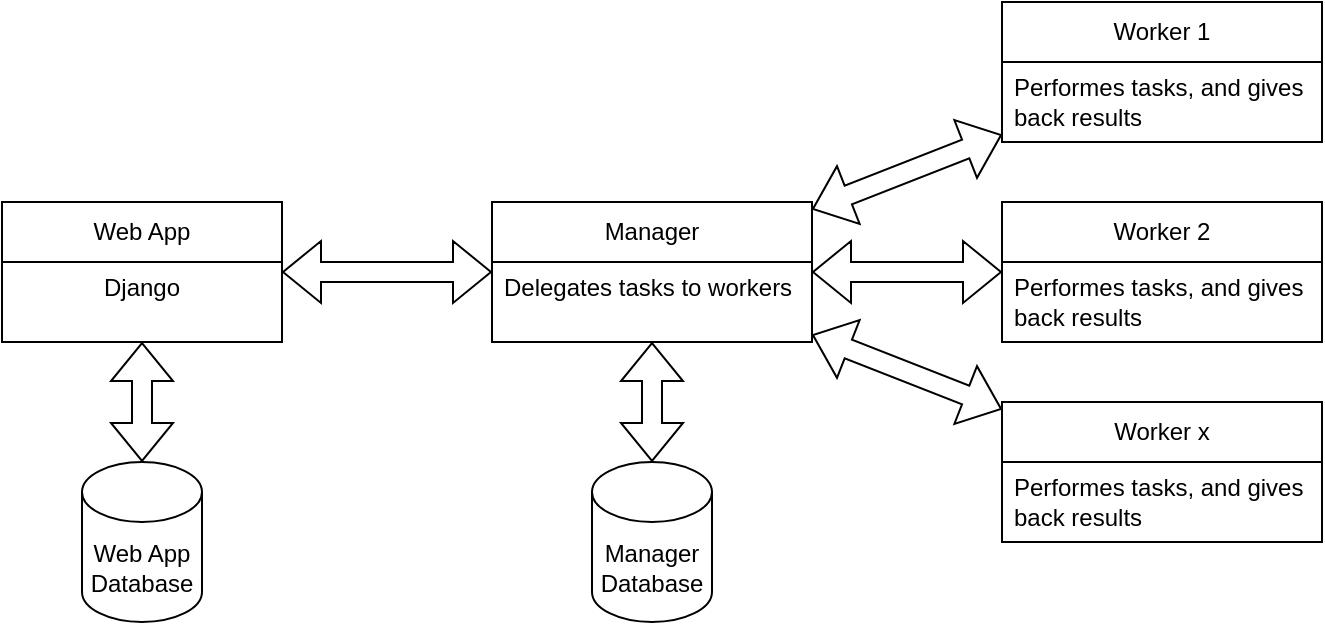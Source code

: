 <mxfile version="22.0.6" type="device">
  <diagram name="Strona-1" id="b2pVAvS2i_KpbfSIQ8U4">
    <mxGraphModel dx="984" dy="554" grid="1" gridSize="10" guides="1" tooltips="1" connect="1" arrows="1" fold="1" page="1" pageScale="1" pageWidth="827" pageHeight="1169" math="0" shadow="0">
      <root>
        <mxCell id="0" />
        <mxCell id="1" parent="0" />
        <mxCell id="rLsBFDECa4CUqHuQ4ZV_-3" value="Web App" style="swimlane;fontStyle=0;childLayout=stackLayout;horizontal=1;startSize=30;horizontalStack=0;resizeParent=1;resizeParentMax=0;resizeLast=0;collapsible=1;marginBottom=0;whiteSpace=wrap;html=1;" vertex="1" parent="1">
          <mxGeometry x="70" y="230" width="140" height="70" as="geometry" />
        </mxCell>
        <mxCell id="rLsBFDECa4CUqHuQ4ZV_-4" value="&lt;div align=&quot;left&quot;&gt;Django&lt;/div&gt;&lt;div align=&quot;center&quot;&gt;&lt;br&gt;&lt;/div&gt;" style="text;strokeColor=none;fillColor=none;align=center;verticalAlign=middle;spacingLeft=4;spacingRight=4;overflow=hidden;points=[[0,0.5],[1,0.5]];portConstraint=eastwest;rotatable=0;whiteSpace=wrap;html=1;" vertex="1" parent="rLsBFDECa4CUqHuQ4ZV_-3">
          <mxGeometry y="30" width="140" height="40" as="geometry" />
        </mxCell>
        <mxCell id="rLsBFDECa4CUqHuQ4ZV_-7" value="Manager" style="swimlane;fontStyle=0;childLayout=stackLayout;horizontal=1;startSize=30;horizontalStack=0;resizeParent=1;resizeParentMax=0;resizeLast=0;collapsible=1;marginBottom=0;whiteSpace=wrap;html=1;" vertex="1" parent="1">
          <mxGeometry x="315" y="230" width="160" height="70" as="geometry" />
        </mxCell>
        <mxCell id="rLsBFDECa4CUqHuQ4ZV_-8" value="&lt;div&gt;Delegates tasks to workers&lt;/div&gt;&lt;div&gt;&lt;br&gt;&lt;/div&gt;" style="text;strokeColor=none;fillColor=none;align=left;verticalAlign=middle;spacingLeft=4;spacingRight=4;overflow=hidden;points=[[0,0.5],[1,0.5]];portConstraint=eastwest;rotatable=0;whiteSpace=wrap;html=1;" vertex="1" parent="rLsBFDECa4CUqHuQ4ZV_-7">
          <mxGeometry y="30" width="160" height="40" as="geometry" />
        </mxCell>
        <mxCell id="rLsBFDECa4CUqHuQ4ZV_-11" value="" style="shape=flexArrow;endArrow=classic;startArrow=classic;html=1;rounded=0;" edge="1" parent="1" source="rLsBFDECa4CUqHuQ4ZV_-3" target="rLsBFDECa4CUqHuQ4ZV_-7">
          <mxGeometry width="100" height="100" relative="1" as="geometry">
            <mxPoint x="45" y="280" as="sourcePoint" />
            <mxPoint x="234.25" y="200" as="targetPoint" />
          </mxGeometry>
        </mxCell>
        <mxCell id="rLsBFDECa4CUqHuQ4ZV_-15" value="&lt;div&gt;Web App&lt;/div&gt;&lt;div&gt;Database&lt;br&gt;&lt;/div&gt;" style="shape=cylinder3;whiteSpace=wrap;html=1;boundedLbl=1;backgroundOutline=1;size=15;" vertex="1" parent="1">
          <mxGeometry x="110" y="360" width="60" height="80" as="geometry" />
        </mxCell>
        <mxCell id="rLsBFDECa4CUqHuQ4ZV_-16" value="" style="shape=flexArrow;endArrow=classic;startArrow=classic;html=1;rounded=0;" edge="1" parent="1" source="rLsBFDECa4CUqHuQ4ZV_-15" target="rLsBFDECa4CUqHuQ4ZV_-3">
          <mxGeometry width="100" height="100" relative="1" as="geometry">
            <mxPoint x="245" y="360" as="sourcePoint" />
            <mxPoint x="400" y="360" as="targetPoint" />
          </mxGeometry>
        </mxCell>
        <mxCell id="rLsBFDECa4CUqHuQ4ZV_-17" value="&lt;div&gt;Manager&lt;br&gt;&lt;/div&gt;&lt;div&gt;Database&lt;br&gt;&lt;/div&gt;" style="shape=cylinder3;whiteSpace=wrap;html=1;boundedLbl=1;backgroundOutline=1;size=15;" vertex="1" parent="1">
          <mxGeometry x="365" y="360" width="60" height="80" as="geometry" />
        </mxCell>
        <mxCell id="rLsBFDECa4CUqHuQ4ZV_-18" value="" style="shape=flexArrow;endArrow=classic;startArrow=classic;html=1;rounded=0;" edge="1" parent="1" source="rLsBFDECa4CUqHuQ4ZV_-17" target="rLsBFDECa4CUqHuQ4ZV_-7">
          <mxGeometry width="100" height="100" relative="1" as="geometry">
            <mxPoint x="235" y="380" as="sourcePoint" />
            <mxPoint x="235" y="320" as="targetPoint" />
          </mxGeometry>
        </mxCell>
        <mxCell id="rLsBFDECa4CUqHuQ4ZV_-19" value="Worker 1" style="swimlane;fontStyle=0;childLayout=stackLayout;horizontal=1;startSize=30;horizontalStack=0;resizeParent=1;resizeParentMax=0;resizeLast=0;collapsible=1;marginBottom=0;whiteSpace=wrap;html=1;" vertex="1" parent="1">
          <mxGeometry x="570" y="130" width="160" height="70" as="geometry" />
        </mxCell>
        <mxCell id="rLsBFDECa4CUqHuQ4ZV_-20" value="Performes tasks, and gives back results" style="text;strokeColor=none;fillColor=none;align=left;verticalAlign=middle;spacingLeft=4;spacingRight=4;overflow=hidden;points=[[0,0.5],[1,0.5]];portConstraint=eastwest;rotatable=0;whiteSpace=wrap;html=1;" vertex="1" parent="rLsBFDECa4CUqHuQ4ZV_-19">
          <mxGeometry y="30" width="160" height="40" as="geometry" />
        </mxCell>
        <mxCell id="rLsBFDECa4CUqHuQ4ZV_-21" value="Worker 2" style="swimlane;fontStyle=0;childLayout=stackLayout;horizontal=1;startSize=30;horizontalStack=0;resizeParent=1;resizeParentMax=0;resizeLast=0;collapsible=1;marginBottom=0;whiteSpace=wrap;html=1;" vertex="1" parent="1">
          <mxGeometry x="570" y="230" width="160" height="70" as="geometry" />
        </mxCell>
        <mxCell id="rLsBFDECa4CUqHuQ4ZV_-22" value="Performes tasks, and gives back results" style="text;strokeColor=none;fillColor=none;align=left;verticalAlign=middle;spacingLeft=4;spacingRight=4;overflow=hidden;points=[[0,0.5],[1,0.5]];portConstraint=eastwest;rotatable=0;whiteSpace=wrap;html=1;" vertex="1" parent="rLsBFDECa4CUqHuQ4ZV_-21">
          <mxGeometry y="30" width="160" height="40" as="geometry" />
        </mxCell>
        <mxCell id="rLsBFDECa4CUqHuQ4ZV_-23" value="Worker x" style="swimlane;fontStyle=0;childLayout=stackLayout;horizontal=1;startSize=30;horizontalStack=0;resizeParent=1;resizeParentMax=0;resizeLast=0;collapsible=1;marginBottom=0;whiteSpace=wrap;html=1;" vertex="1" parent="1">
          <mxGeometry x="570" y="330" width="160" height="70" as="geometry" />
        </mxCell>
        <mxCell id="rLsBFDECa4CUqHuQ4ZV_-24" value="Performes tasks, and gives back results" style="text;strokeColor=none;fillColor=none;align=left;verticalAlign=middle;spacingLeft=4;spacingRight=4;overflow=hidden;points=[[0,0.5],[1,0.5]];portConstraint=eastwest;rotatable=0;whiteSpace=wrap;html=1;" vertex="1" parent="rLsBFDECa4CUqHuQ4ZV_-23">
          <mxGeometry y="30" width="160" height="40" as="geometry" />
        </mxCell>
        <mxCell id="rLsBFDECa4CUqHuQ4ZV_-25" value="" style="shape=flexArrow;endArrow=classic;startArrow=classic;html=1;rounded=0;" edge="1" parent="1" source="rLsBFDECa4CUqHuQ4ZV_-7" target="rLsBFDECa4CUqHuQ4ZV_-19">
          <mxGeometry width="100" height="100" relative="1" as="geometry">
            <mxPoint x="400" y="350" as="sourcePoint" />
            <mxPoint x="500" y="250" as="targetPoint" />
          </mxGeometry>
        </mxCell>
        <mxCell id="rLsBFDECa4CUqHuQ4ZV_-26" value="" style="shape=flexArrow;endArrow=classic;startArrow=classic;html=1;rounded=0;" edge="1" parent="1" source="rLsBFDECa4CUqHuQ4ZV_-7" target="rLsBFDECa4CUqHuQ4ZV_-21">
          <mxGeometry width="100" height="100" relative="1" as="geometry">
            <mxPoint x="400" y="350" as="sourcePoint" />
            <mxPoint x="500" y="250" as="targetPoint" />
          </mxGeometry>
        </mxCell>
        <mxCell id="rLsBFDECa4CUqHuQ4ZV_-27" value="" style="shape=flexArrow;endArrow=classic;startArrow=classic;html=1;rounded=0;" edge="1" parent="1" source="rLsBFDECa4CUqHuQ4ZV_-7" target="rLsBFDECa4CUqHuQ4ZV_-23">
          <mxGeometry width="100" height="100" relative="1" as="geometry">
            <mxPoint x="400" y="350" as="sourcePoint" />
            <mxPoint x="500" y="250" as="targetPoint" />
          </mxGeometry>
        </mxCell>
      </root>
    </mxGraphModel>
  </diagram>
</mxfile>
